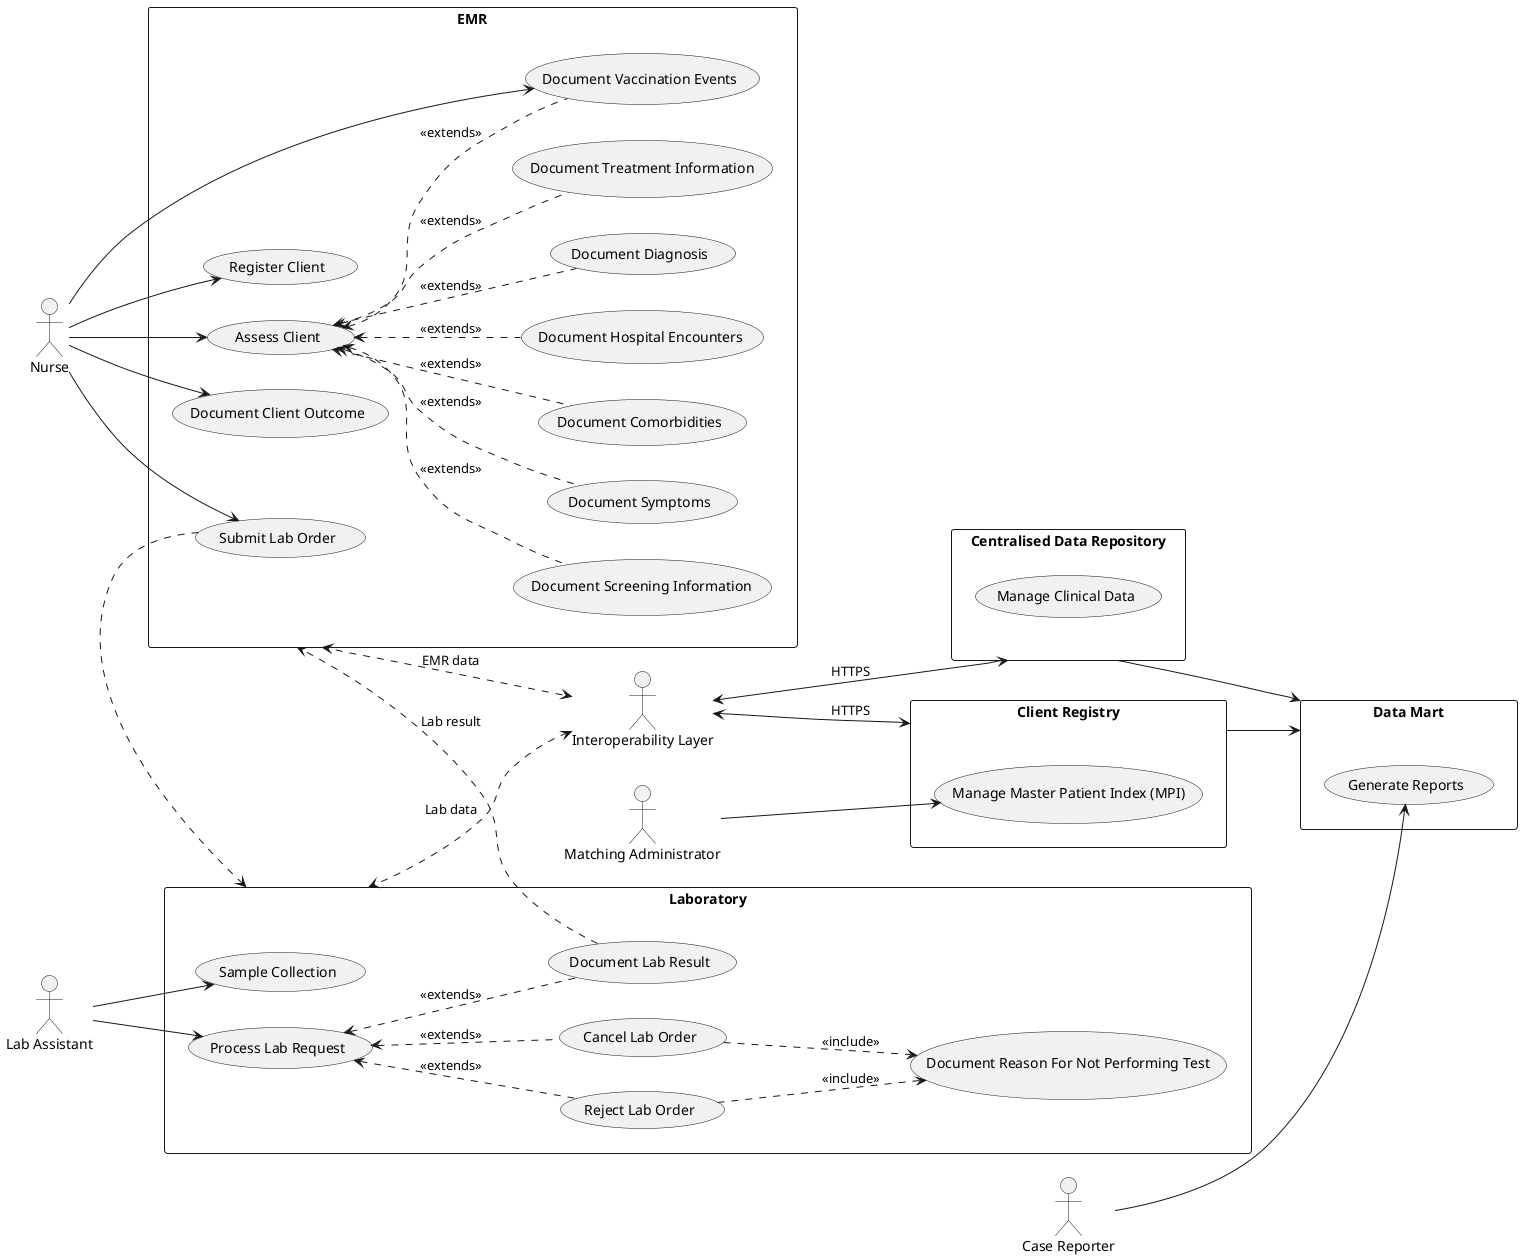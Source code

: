 @startuml UseCaseDiagram
left to right direction
actor "Nurse" as nurse
rectangle EMR {
  usecase "Register Client" as UC1
  usecase "Assess Client" as UC2
  usecase "Document Screening Information" as UC3
  usecase "Document Symptoms" as UC4
  usecase "Document Comorbidities" as UC5
  usecase "Document Hospital Encounters" as UC6
  usecase "Document Diagnosis" as UC8
  usecase "Document Treatment Information" as UC9
  usecase "Document Client Outcome" as UC10
  usecase "Submit Lab Order" as UC11
  usecase "Document Vaccination Events" as UC12
  
}

nurse --> UC1
nurse --> UC2
nurse --> UC10
nurse --> UC11
nurse --> UC12

(UC2) <.. (UC3) : "<<extends>>"
(UC2) <.. (UC4) : "<<extends>>"
(UC2) <.. (UC5) : "<<extends>>"
(UC2) <.. (UC6) : "<<extends>>"
(UC2) <.. (UC12) : "<<extends>>"
(UC2) <.. (UC8) : "<<extends>>"
(UC2) <.. (UC9) : "<<extends>>"

actor "Lab Assistant" as labAssistant
rectangle Laboratory {
  usecase "Sample Collection" as UC14
  usecase "Process Lab Request" as UC15
  usecase "Document Lab Result" as UC16
  usecase "Reject Lab Order" as UC17
  usecase "Cancel Lab Order" as UC18
  usecase "Document Reason For Not Performing Test" as UC19
}

labAssistant --> UC14
labAssistant --> UC15


(UC15) <.. (UC16) : "<<extends>>"
(UC15) <.. (UC17) : "<<extends>>"
(UC15) <.. (UC18) : "<<extends>>"

(UC18) ..> (UC19) : "<<include>>"
(UC17) ..> (UC19) : "<<include>>"

(UC11) ..> Laboratory

(UC16) ..> EMR : "Lab result"

actor "Interoperability Layer" as iol
rectangle "Centralised Data Repository" as cdr {
  usecase "Manage Clinical Data" as UC20
}

iol <--> cdr : "HTTPS"

EMR <..> iol : "EMR data"
Laboratory <..> iol : "Lab data"


actor "Matching Administrator" as macthingAdmin
rectangle "Client Registry" as cr {
  usecase "Manage Master Patient Index (MPI)" as UC21
}

macthingAdmin --> UC21

iol <--> cr : "HTTPS"

actor "Case Reporter" as caseReporter
rectangle "Data Mart" as dm {
  usecase "Generate Reports" as UC22
}

caseReporter --> UC22

cdr --> dm
cr --> dm

@enduml
